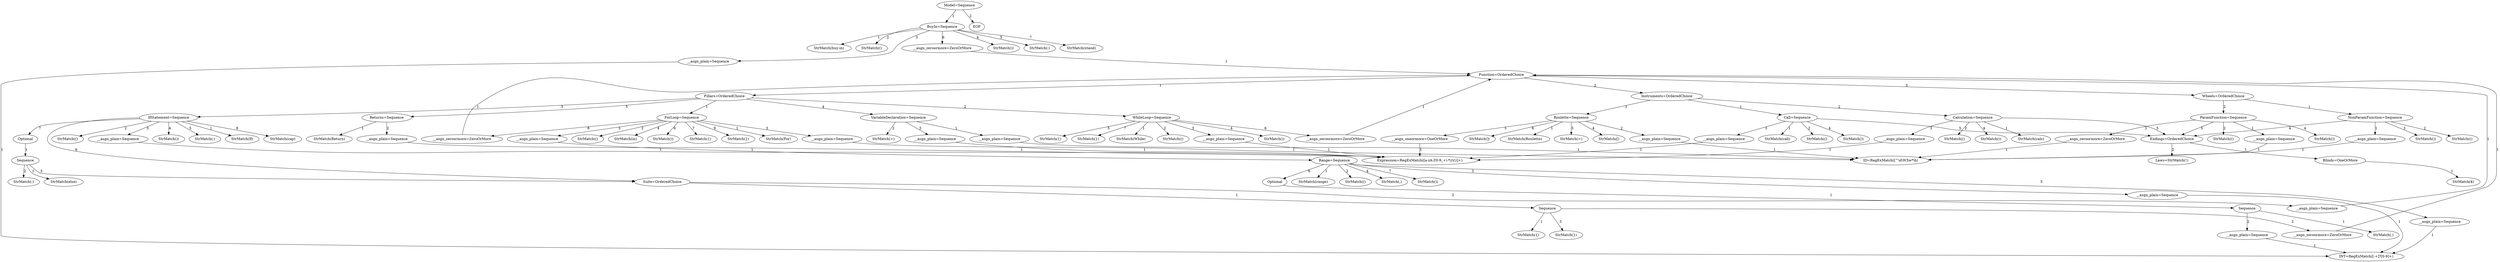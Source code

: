 digraph arpeggio_graph {
2480140467280 [label="Model=Sequence"];
2480140467280->2480140409296 [label="1"]

2480140409296 [label="BuyIn=Sequence"];
2480140409296->2480140413184 [label="1"]

2480140413184 [label="StrMatch(buy-in)"];
2480140409296->2480140413616 [label="2"]

2480140413616 [label="StrMatch(()"];
2480140409296->2480140407808 [label="3"]

2480140407808 [label="__asgn_plain=Sequence"];
2480140407808->2480129569136 [label="1"]

2480129569136 [label="INT=RegExMatch([-+]?[0-9]+)"];
2480140409296->2480140413904 [label="4"]

2480140413904 [label="StrMatch())"];
2480140409296->2480140414384 [label="5"]

2480140414384 [label="StrMatch(:)"];
2480140409296->2480140414480 [label="6"]

2480140414480 [label="__asgn_zeroormore=ZeroOrMore"];
2480140414480->2480140417264 [label="1"]

2480140417264 [label="Function=OrderedChoice"];
2480140417264->2480140453312 [label="1"]

2480140453312 [label="Pillars=OrderedChoice"];
2480140453312->2480130045184 [label="1"]

2480130045184 [label="ForLoop=Sequence"];
2480130045184->2480140454896 [label="1"]

2480140454896 [label="StrMatch(For)"];
2480130045184->2480140454992 [label="2"]

2480140454992 [label="StrMatch(()"];
2480130045184->2480140455088 [label="3"]

2480140455088 [label="__asgn_plain=Sequence"];
2480140455088->2480129567552 [label="1"]

2480129567552 [label="ID=RegExMatch([^\\d\\W]\\w*\\b)"];
2480130045184->2480140455328 [label="4"]

2480140455328 [label="StrMatch(in)"];
2480130045184->2480140455424 [label="5"]

2480140455424 [label="__asgn_plain=Sequence"];
2480140455424->2480140463344 [label="1"]

2480140463344 [label="Range=Sequence"];
2480140463344->2480140463536 [label="1"]

2480140463536 [label="StrMatch(range)"];
2480140463344->2480140463680 [label="2"]

2480140463680 [label="StrMatch(()"];
2480140463344->2480140463824 [label="3"]

2480140463824 [label="__asgn_plain=Sequence"];
2480140463824->2480129569136 [label="1"]

2480140463344->2480140463968 [label="4"]

2480140463968 [label="StrMatch(,)"];
2480140463344->2480140464064 [label="5"]

2480140464064 [label="__asgn_plain=Sequence"];
2480140464064->2480129569136 [label="1"]

2480140463344->2480140463392 [label="6"]

2480140463392 [label="Optional"];
2480140463392->2480140464400 [label="1"]

2480140464400 [label="Sequence"];
2480140464400->2480140464592 [label="1"]

2480140464592 [label="StrMatch(,)"];
2480140464400->2480140464688 [label="2"]

2480140464688 [label="__asgn_plain=Sequence"];
2480140464688->2480129569136 [label="1"]

2480140463344->2480140464880 [label="7"]

2480140464880 [label="StrMatch())"];
2480130045184->2480140455664 [label="6"]

2480140455664 [label="StrMatch())"];
2480130045184->2480140455760 [label="7"]

2480140455760 [label="StrMatch({)"];
2480130045184->2480140454704 [label="8"]

2480140454704 [label="__asgn_zeroormore=ZeroOrMore"];
2480140454704->2480140417264 [label="1"]

2480130045184->2480140454656 [label="9"]

2480140454656 [label="StrMatch(})"];
2480140453312->2480125493072 [label="2"]

2480125493072 [label="WhileLoop=Sequence"];
2480125493072->2480140456480 [label="1"]

2480140456480 [label="StrMatch(While)"];
2480125493072->2480140456624 [label="2"]

2480140456624 [label="StrMatch(()"];
2480125493072->2480140456720 [label="3"]

2480140456720 [label="__asgn_plain=Sequence"];
2480140456720->2480140557088 [label="1"]

2480140557088 [label="Expression=RegExMatch([a-zA-Z0-9_+\\-*\\/\\(\\)]+)"];
2480125493072->2480140456960 [label="4"]

2480140456960 [label="StrMatch())"];
2480125493072->2480140457104 [label="5"]

2480140457104 [label="StrMatch({)"];
2480125493072->2480140456912 [label="6"]

2480140456912 [label="__asgn_zeroormore=ZeroOrMore"];
2480140456912->2480140417264 [label="1"]

2480125493072->2480140457296 [label="7"]

2480140457296 [label="StrMatch(})"];
2480140453312->2480140416352 [label="3"]

2480140416352 [label="IfStatement=Sequence"];
2480140416352->2480140456336 [label="1"]

2480140456336 [label="StrMatch(If)"];
2480140416352->2480140456384 [label="2"]

2480140456384 [label="StrMatch(()"];
2480140416352->2480140456000 [label="3"]

2480140456000 [label="__asgn_plain=Sequence"];
2480140456000->2480140557088 [label="1"]

2480140416352->2480140454128 [label="4"]

2480140454128 [label="StrMatch())"];
2480140416352->2480140454224 [label="5"]

2480140454224 [label="StrMatch(:)"];
2480140416352->2480140458256 [label="6"]

2480140458256 [label="Suite=OrderedChoice"];
2480140458256->2480132904320 [label="1"]

2480132904320 [label="Sequence"];
2480132904320->2480140458496 [label="1"]

2480140458496 [label="StrMatch({)"];
2480132904320->2480140458640 [label="2"]

2480140458640 [label="__asgn_zeroormore=ZeroOrMore"];
2480140458640->2480140417264 [label="1"]

2480132904320->2480140458880 [label="3"]

2480140458880 [label="StrMatch(})"];
2480140458256->2480140458976 [label="2"]

2480140458976 [label="__asgn_plain=Sequence"];
2480140458976->2480140417264 [label="1"]

2480140416352->2480140416592 [label="7"]

2480140416592 [label="Optional"];
2480140416592->2480140457440 [label="1"]

2480140457440 [label="Sequence"];
2480140457440->2480140457632 [label="1"]

2480140457632 [label="StrMatch(else)"];
2480140457440->2480140457728 [label="2"]

2480140457728 [label="StrMatch(:)"];
2480140457440->2480140458256 [label="3"]

2480140416352->2480140457920 [label="8"]

2480140457920 [label="StrMatch(cap)"];
2480140453312->2480140459552 [label="4"]

2480140459552 [label="VariableDeclaration=Sequence"];
2480140459552->2480140459696 [label="1"]

2480140459696 [label="__asgn_plain=Sequence"];
2480140459696->2480129567552 [label="1"]

2480140459552->2480140459888 [label="2"]

2480140459888 [label="StrMatch(=)"];
2480140459552->2480140460032 [label="3"]

2480140460032 [label="__asgn_plain=Sequence"];
2480140460032->2480140557088 [label="1"]

2480140453312->2480140462432 [label="5"]

2480140462432 [label="Returns=Sequence"];
2480140462432->2480140462624 [label="1"]

2480140462624 [label="StrMatch(Return)"];
2480140462432->2480140462576 [label="2"]

2480140462576 [label="__asgn_plain=Sequence"];
2480140462576->2480140557088 [label="1"]

2480140417264->2480140465312 [label="2"]

2480140465312 [label="Instruments=OrderedChoice"];
2480140465312->2480140466176 [label="1"]

2480140466176 [label="Call=Sequence"];
2480140466176->2480140466464 [label="1"]

2480140466464 [label="StrMatch(call)"];
2480140466176->2480140466560 [label="2"]

2480140466560 [label="StrMatch(()"];
2480140466176->2480140466320 [label="3"]

2480140466320 [label="__asgn_plain=Sequence"];
2480140466320->2480140557088 [label="1"]

2480140466176->2480140466896 [label="4"]

2480140466896 [label="StrMatch())"];
2480140466176->2480140554880 [label="5"]

2480140554880 [label="Endings=OrderedChoice"];
2480140554880->2480140555648 [label="1"]

2480140555648 [label="Blinds=OneOrMore"];
2480140555648->2480140555792 [label="1"]

2480140555792 [label="StrMatch($)"];
2480140554880->2480140556560 [label="2"]

2480140556560 [label="Laws=StrMatch(!)"];
2480140465312->2480140467376 [label="2"]

2480140467376 [label="Calculation=Sequence"];
2480140467376->2480140467616 [label="1"]

2480140467616 [label="StrMatch(calc)"];
2480140467376->2480140467712 [label="2"]

2480140467712 [label="StrMatch(()"];
2480140467376->2480140467856 [label="3"]

2480140467856 [label="__asgn_plain=Sequence"];
2480140467856->2480140557088 [label="1"]

2480140467376->2480140468048 [label="4"]

2480140468048 [label="StrMatch())"];
2480140467376->2480140554880 [label="5"]

2480140465312->2480140550464 [label="3"]

2480140550464 [label="Roulette=Sequence"];
2480140550464->2480140550656 [label="1"]

2480140550656 [label="StrMatch(Roulette)"];
2480140550464->2480140550800 [label="2"]

2480140550800 [label="__asgn_plain=Sequence"];
2480140550800->2480129567552 [label="1"]

2480140550464->2480140551040 [label="3"]

2480140551040 [label="StrMatch(=)"];
2480140550464->2480140551184 [label="4"]

2480140551184 [label="StrMatch([)"];
2480140550464->2480140551136 [label="5"]

2480140551136 [label="__asgn_oneormore=OneOrMore"];
2480140551136->2480140557088 [label="1"]

2480140550464->2480140551568 [label="6"]

2480140551568 [label="StrMatch(])"];
2480140417264->2480140460560 [label="3"]

2480140460560 [label="Wheels=OrderedChoice"];
2480140460560->2480140552624 [label="1"]

2480140552624 [label="NonParamFunction=Sequence"];
2480140552624->2480140461136 [label="1"]

2480140461136 [label="__asgn_plain=Sequence"];
2480140461136->2480129567552 [label="1"]

2480140552624->2480140552912 [label="2"]

2480140552912 [label="StrMatch(()"];
2480140552624->2480140553104 [label="3"]

2480140553104 [label="StrMatch())"];
2480140552624->2480140554880 [label="4"]

2480140460560->2480140553536 [label="2"]

2480140553536 [label="ParamFunction=Sequence"];
2480140553536->2480140553680 [label="1"]

2480140553680 [label="__asgn_plain=Sequence"];
2480140553680->2480129567552 [label="1"]

2480140553536->2480140553920 [label="2"]

2480140553920 [label="StrMatch(()"];
2480140553536->2480140553872 [label="3"]

2480140553872 [label="__asgn_zeroormore=ZeroOrMore"];
2480140553872->2480129567552 [label="1"]

2480140553536->2480140456192 [label="4"]

2480140456192 [label="StrMatch())"];
2480140553536->2480140554880 [label="5"]

2480140409296->2480140416112 [label="7"]

2480140416112 [label="StrMatch(stand)"];
2480140467280->2480140468144 [label="2"]

2480140468144 [label="EOF"];
}